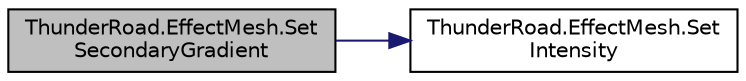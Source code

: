 digraph "ThunderRoad.EffectMesh.SetSecondaryGradient"
{
 // LATEX_PDF_SIZE
  edge [fontname="Helvetica",fontsize="10",labelfontname="Helvetica",labelfontsize="10"];
  node [fontname="Helvetica",fontsize="10",shape=record];
  rankdir="LR";
  Node1 [label="ThunderRoad.EffectMesh.Set\lSecondaryGradient",height=0.2,width=0.4,color="black", fillcolor="grey75", style="filled", fontcolor="black",tooltip="Sets the secondary gradient."];
  Node1 -> Node2 [color="midnightblue",fontsize="10",style="solid",fontname="Helvetica"];
  Node2 [label="ThunderRoad.EffectMesh.Set\lIntensity",height=0.2,width=0.4,color="black", fillcolor="white", style="filled",URL="$class_thunder_road_1_1_effect_mesh.html#a01d164a29595e0f77d2ddcc8ff529564",tooltip="Sets the intensity."];
}
